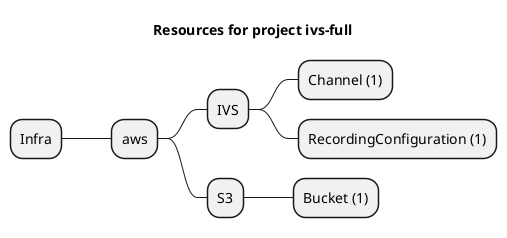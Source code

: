 @startmindmap
title Resources for project ivs-full
skinparam monochrome true
+ Infra
++ aws
+++ IVS
++++ Channel (1)
++++ RecordingConfiguration (1)
+++ S3
++++ Bucket (1)
@endmindmap